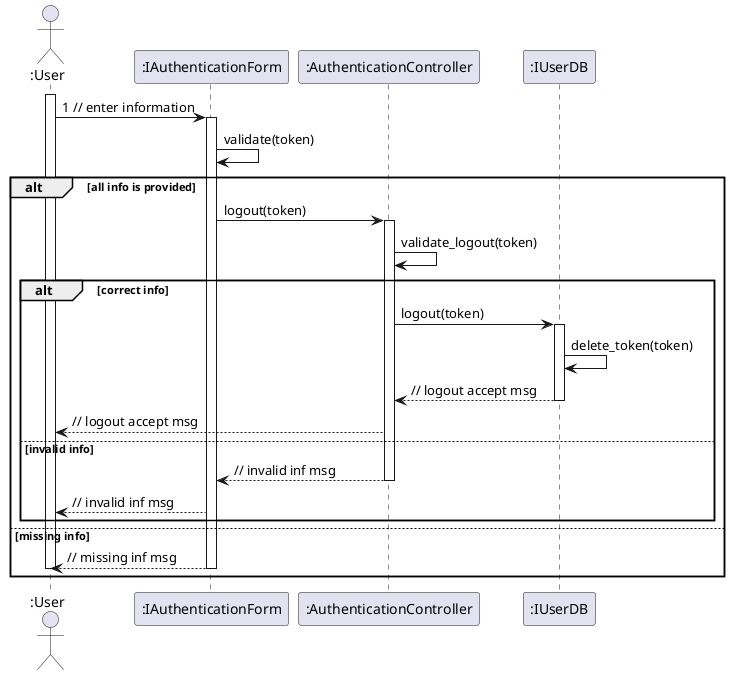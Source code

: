 @startuml
actor ":User"

activate ":User"
":User" -> ":IAuthenticationForm" : 1 // enter information
activate ":IAuthenticationForm"
":IAuthenticationForm" -> ":IAuthenticationForm" : validate(token)
alt all info is provided

":IAuthenticationForm" -> ":AuthenticationController" : logout(token)
activate ":AuthenticationController"
":AuthenticationController" -> ":AuthenticationController" : validate_logout(token)

alt correct info

":AuthenticationController" -> ":IUserDB" : logout(token)
activate ":IUserDB"
":IUserDB" -> ":IUserDB" : delete_token(token)
":IUserDB" --> ":AuthenticationController" :  // logout accept msg
deactivate ":IUserDB"
":AuthenticationController" --> ":User" :  // logout accept msg

else invalid info

":AuthenticationController" --> ":IAuthenticationForm" : // invalid inf msg
deactivate ":AuthenticationController"
":IAuthenticationForm" --> ":User" : // invalid inf msg

end

else missing info

":IAuthenticationForm" --> ":User" : // missing inf msg
deactivate ":IAuthenticationForm"
deactivate ":User"
end
@enduml